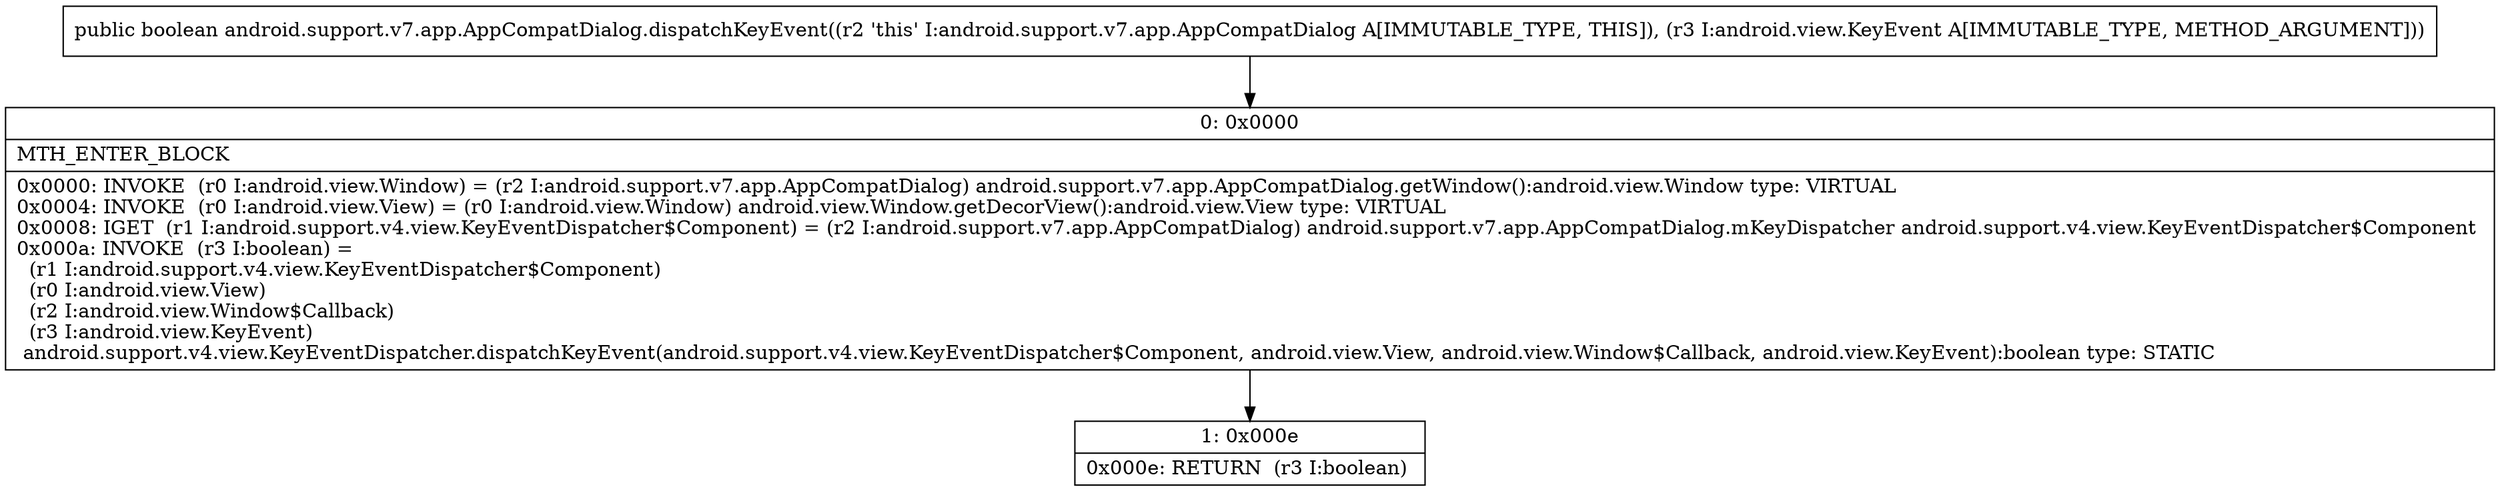 digraph "CFG forandroid.support.v7.app.AppCompatDialog.dispatchKeyEvent(Landroid\/view\/KeyEvent;)Z" {
Node_0 [shape=record,label="{0\:\ 0x0000|MTH_ENTER_BLOCK\l|0x0000: INVOKE  (r0 I:android.view.Window) = (r2 I:android.support.v7.app.AppCompatDialog) android.support.v7.app.AppCompatDialog.getWindow():android.view.Window type: VIRTUAL \l0x0004: INVOKE  (r0 I:android.view.View) = (r0 I:android.view.Window) android.view.Window.getDecorView():android.view.View type: VIRTUAL \l0x0008: IGET  (r1 I:android.support.v4.view.KeyEventDispatcher$Component) = (r2 I:android.support.v7.app.AppCompatDialog) android.support.v7.app.AppCompatDialog.mKeyDispatcher android.support.v4.view.KeyEventDispatcher$Component \l0x000a: INVOKE  (r3 I:boolean) = \l  (r1 I:android.support.v4.view.KeyEventDispatcher$Component)\l  (r0 I:android.view.View)\l  (r2 I:android.view.Window$Callback)\l  (r3 I:android.view.KeyEvent)\l android.support.v4.view.KeyEventDispatcher.dispatchKeyEvent(android.support.v4.view.KeyEventDispatcher$Component, android.view.View, android.view.Window$Callback, android.view.KeyEvent):boolean type: STATIC \l}"];
Node_1 [shape=record,label="{1\:\ 0x000e|0x000e: RETURN  (r3 I:boolean) \l}"];
MethodNode[shape=record,label="{public boolean android.support.v7.app.AppCompatDialog.dispatchKeyEvent((r2 'this' I:android.support.v7.app.AppCompatDialog A[IMMUTABLE_TYPE, THIS]), (r3 I:android.view.KeyEvent A[IMMUTABLE_TYPE, METHOD_ARGUMENT])) }"];
MethodNode -> Node_0;
Node_0 -> Node_1;
}

